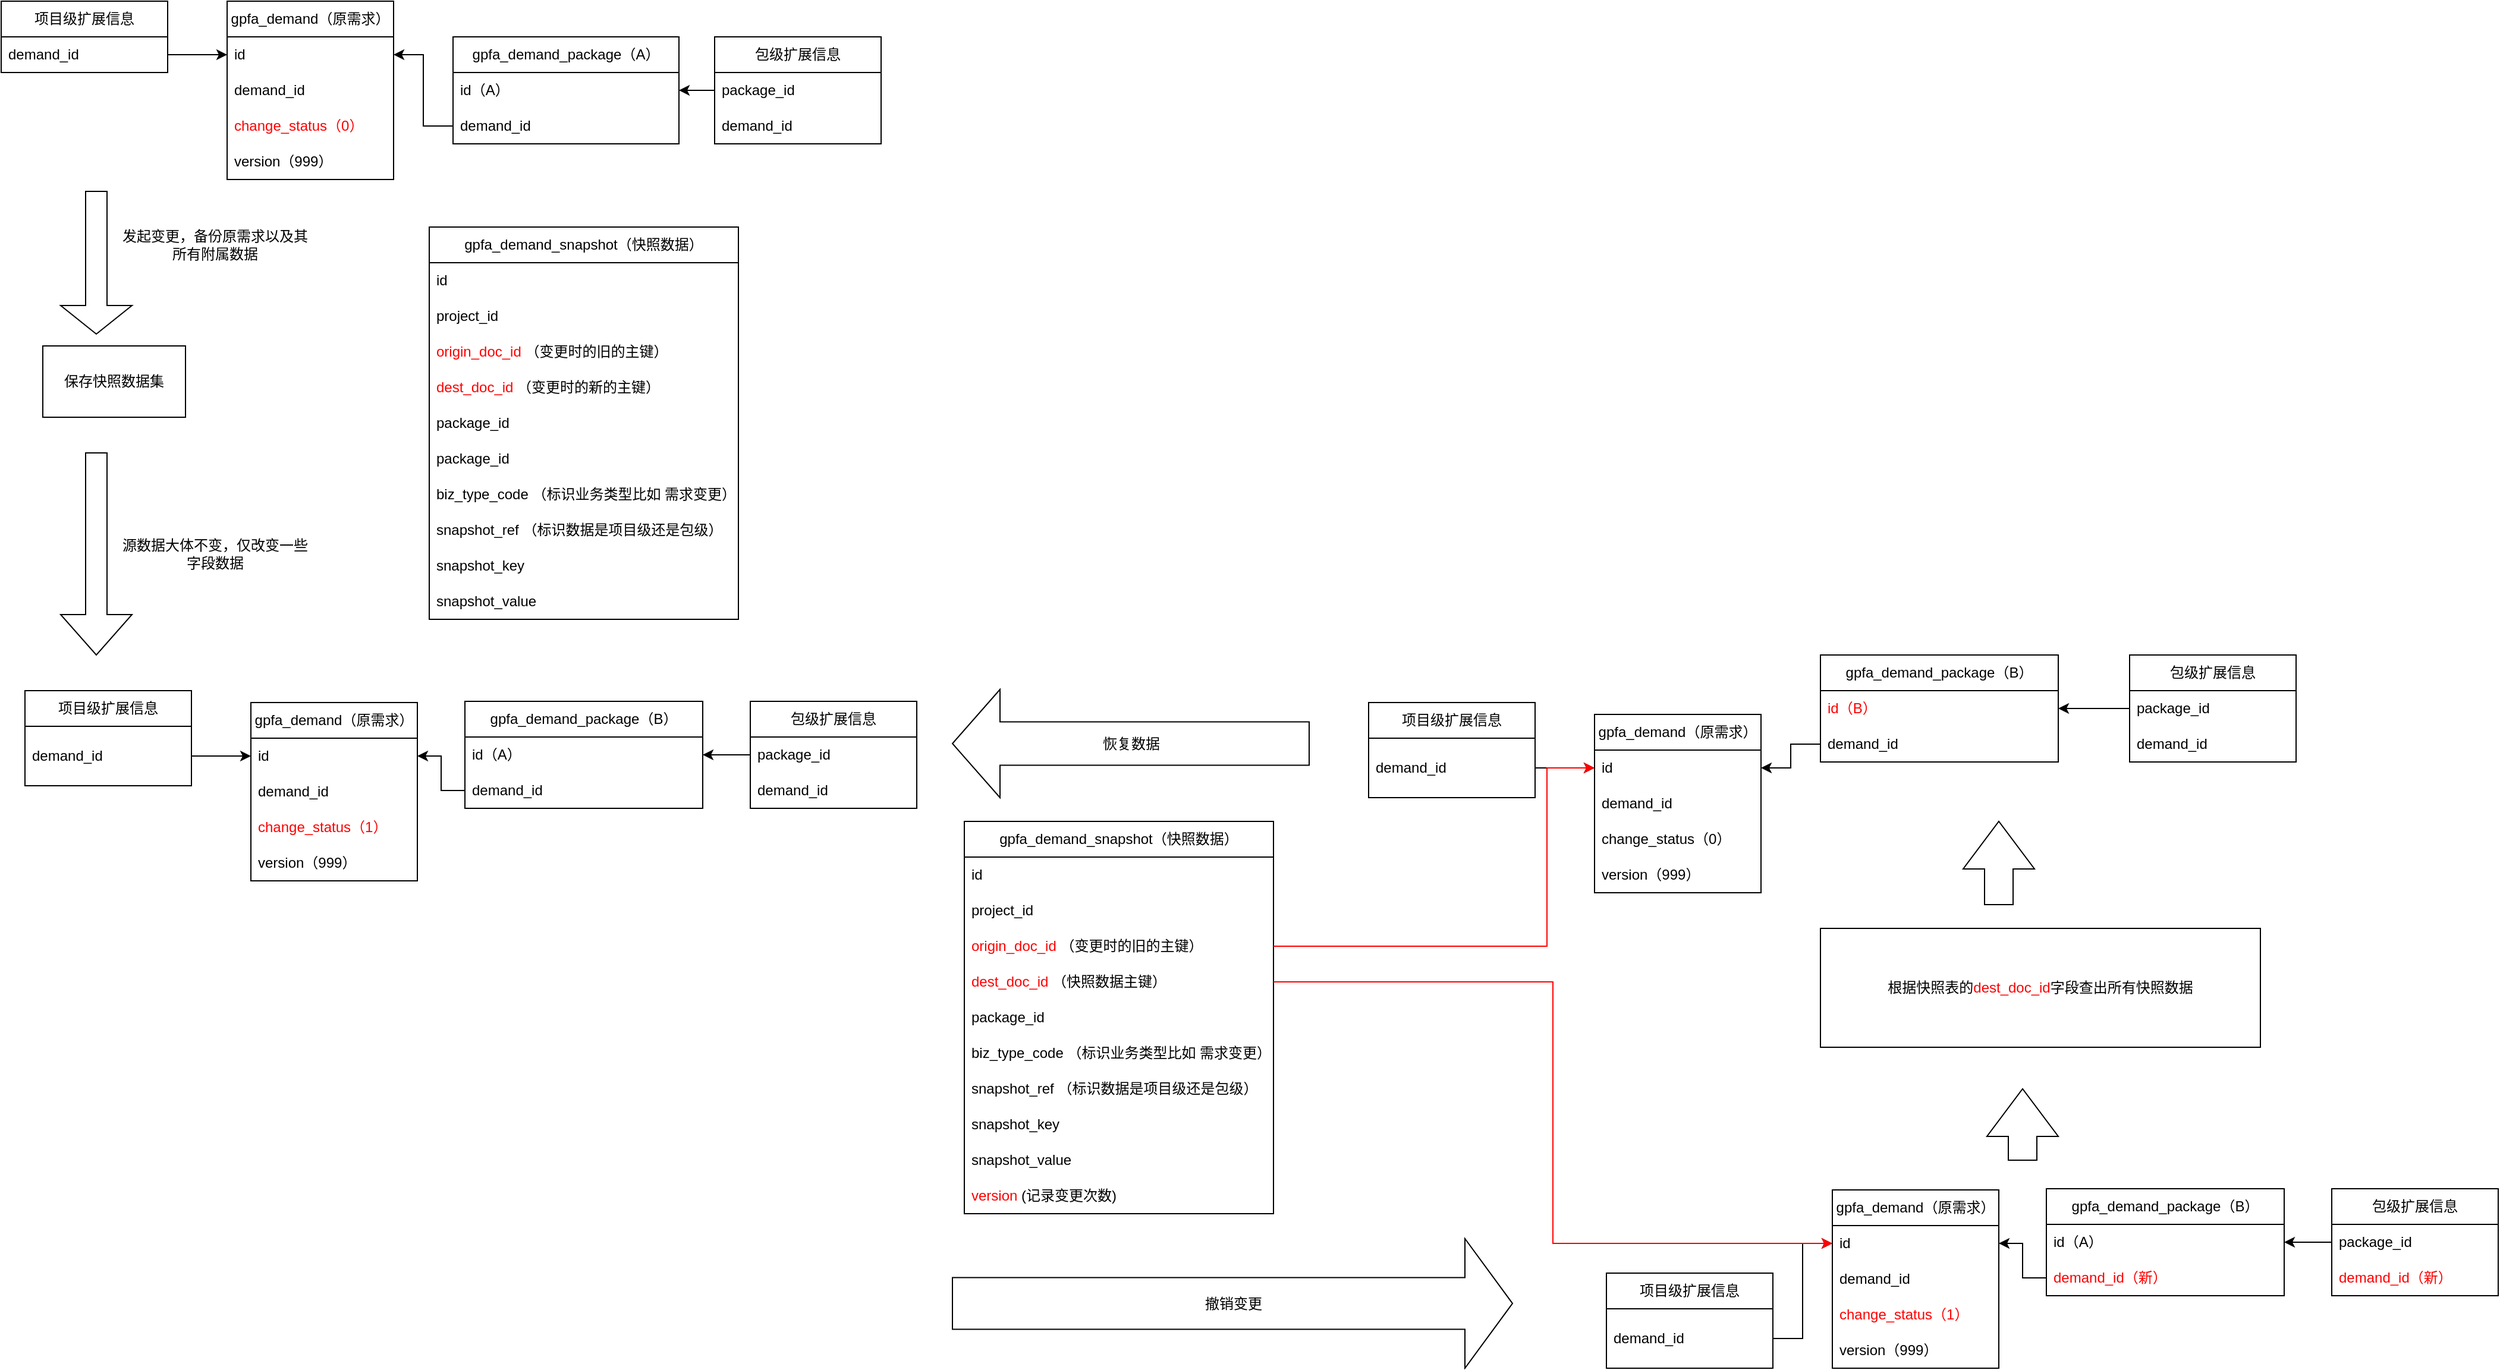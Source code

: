 <mxfile version="24.8.3">
  <diagram name="第 1 页" id="I9Ys1F_-G1VULmeVD_Wq">
    <mxGraphModel dx="2327" dy="789" grid="1" gridSize="10" guides="1" tooltips="1" connect="1" arrows="1" fold="1" page="1" pageScale="1" pageWidth="827" pageHeight="1169" math="0" shadow="0">
      <root>
        <mxCell id="0" />
        <mxCell id="1" parent="0" />
        <mxCell id="A11gRQvkqmPCRC_q29OH-1" value="gpfa_demand（原需求）" style="swimlane;fontStyle=0;childLayout=stackLayout;horizontal=1;startSize=30;horizontalStack=0;resizeParent=1;resizeParentMax=0;resizeLast=0;collapsible=1;marginBottom=0;whiteSpace=wrap;html=1;" parent="1" vertex="1">
          <mxGeometry x="150" y="50" width="140" height="150" as="geometry" />
        </mxCell>
        <mxCell id="A11gRQvkqmPCRC_q29OH-2" value="id" style="text;strokeColor=none;fillColor=none;align=left;verticalAlign=middle;spacingLeft=4;spacingRight=4;overflow=hidden;points=[[0,0.5],[1,0.5]];portConstraint=eastwest;rotatable=0;whiteSpace=wrap;html=1;" parent="A11gRQvkqmPCRC_q29OH-1" vertex="1">
          <mxGeometry y="30" width="140" height="30" as="geometry" />
        </mxCell>
        <mxCell id="A11gRQvkqmPCRC_q29OH-3" value="&lt;div&gt;demand_id&lt;/div&gt;" style="text;strokeColor=none;fillColor=none;align=left;verticalAlign=middle;spacingLeft=4;spacingRight=4;overflow=hidden;points=[[0,0.5],[1,0.5]];portConstraint=eastwest;rotatable=0;whiteSpace=wrap;html=1;" parent="A11gRQvkqmPCRC_q29OH-1" vertex="1">
          <mxGeometry y="60" width="140" height="30" as="geometry" />
        </mxCell>
        <mxCell id="A11gRQvkqmPCRC_q29OH-4" value="&lt;font color=&quot;#ff0000&quot;&gt;change_status（0）&lt;/font&gt;" style="text;strokeColor=none;fillColor=none;align=left;verticalAlign=middle;spacingLeft=4;spacingRight=4;overflow=hidden;points=[[0,0.5],[1,0.5]];portConstraint=eastwest;rotatable=0;whiteSpace=wrap;html=1;" parent="A11gRQvkqmPCRC_q29OH-1" vertex="1">
          <mxGeometry y="90" width="140" height="30" as="geometry" />
        </mxCell>
        <mxCell id="A11gRQvkqmPCRC_q29OH-44" value="version（999）" style="text;strokeColor=none;fillColor=none;align=left;verticalAlign=middle;spacingLeft=4;spacingRight=4;overflow=hidden;points=[[0,0.5],[1,0.5]];portConstraint=eastwest;rotatable=0;whiteSpace=wrap;html=1;" parent="A11gRQvkqmPCRC_q29OH-1" vertex="1">
          <mxGeometry y="120" width="140" height="30" as="geometry" />
        </mxCell>
        <mxCell id="A11gRQvkqmPCRC_q29OH-5" value="gpfa_demand_package（A）" style="swimlane;fontStyle=0;childLayout=stackLayout;horizontal=1;startSize=30;horizontalStack=0;resizeParent=1;resizeParentMax=0;resizeLast=0;collapsible=1;marginBottom=0;whiteSpace=wrap;html=1;" parent="1" vertex="1">
          <mxGeometry x="340" y="80" width="190" height="90" as="geometry" />
        </mxCell>
        <mxCell id="A11gRQvkqmPCRC_q29OH-6" value="id（A）" style="text;strokeColor=none;fillColor=none;align=left;verticalAlign=middle;spacingLeft=4;spacingRight=4;overflow=hidden;points=[[0,0.5],[1,0.5]];portConstraint=eastwest;rotatable=0;whiteSpace=wrap;html=1;" parent="A11gRQvkqmPCRC_q29OH-5" vertex="1">
          <mxGeometry y="30" width="190" height="30" as="geometry" />
        </mxCell>
        <mxCell id="A11gRQvkqmPCRC_q29OH-7" value="&lt;div&gt;demand_id&lt;/div&gt;" style="text;strokeColor=none;fillColor=none;align=left;verticalAlign=middle;spacingLeft=4;spacingRight=4;overflow=hidden;points=[[0,0.5],[1,0.5]];portConstraint=eastwest;rotatable=0;whiteSpace=wrap;html=1;" parent="A11gRQvkqmPCRC_q29OH-5" vertex="1">
          <mxGeometry y="60" width="190" height="30" as="geometry" />
        </mxCell>
        <mxCell id="A11gRQvkqmPCRC_q29OH-10" value="包级扩展信息" style="swimlane;fontStyle=0;childLayout=stackLayout;horizontal=1;startSize=30;horizontalStack=0;resizeParent=1;resizeParentMax=0;resizeLast=0;collapsible=1;marginBottom=0;whiteSpace=wrap;html=1;" parent="1" vertex="1">
          <mxGeometry x="560" y="80" width="140" height="90" as="geometry" />
        </mxCell>
        <mxCell id="A11gRQvkqmPCRC_q29OH-11" value="package_id" style="text;strokeColor=none;fillColor=none;align=left;verticalAlign=middle;spacingLeft=4;spacingRight=4;overflow=hidden;points=[[0,0.5],[1,0.5]];portConstraint=eastwest;rotatable=0;whiteSpace=wrap;html=1;" parent="A11gRQvkqmPCRC_q29OH-10" vertex="1">
          <mxGeometry y="30" width="140" height="30" as="geometry" />
        </mxCell>
        <mxCell id="A11gRQvkqmPCRC_q29OH-12" value="&lt;div&gt;demand_id&lt;/div&gt;" style="text;strokeColor=none;fillColor=none;align=left;verticalAlign=middle;spacingLeft=4;spacingRight=4;overflow=hidden;points=[[0,0.5],[1,0.5]];portConstraint=eastwest;rotatable=0;whiteSpace=wrap;html=1;" parent="A11gRQvkqmPCRC_q29OH-10" vertex="1">
          <mxGeometry y="60" width="140" height="30" as="geometry" />
        </mxCell>
        <mxCell id="A11gRQvkqmPCRC_q29OH-13" value="项目级扩展信息" style="swimlane;fontStyle=0;childLayout=stackLayout;horizontal=1;startSize=30;horizontalStack=0;resizeParent=1;resizeParentMax=0;resizeLast=0;collapsible=1;marginBottom=0;whiteSpace=wrap;html=1;" parent="1" vertex="1">
          <mxGeometry x="-40" y="50" width="140" height="60" as="geometry" />
        </mxCell>
        <mxCell id="A11gRQvkqmPCRC_q29OH-15" value="&lt;div&gt;demand_id&lt;/div&gt;" style="text;strokeColor=none;fillColor=none;align=left;verticalAlign=middle;spacingLeft=4;spacingRight=4;overflow=hidden;points=[[0,0.5],[1,0.5]];portConstraint=eastwest;rotatable=0;whiteSpace=wrap;html=1;" parent="A11gRQvkqmPCRC_q29OH-13" vertex="1">
          <mxGeometry y="30" width="140" height="30" as="geometry" />
        </mxCell>
        <mxCell id="A11gRQvkqmPCRC_q29OH-16" style="edgeStyle=orthogonalEdgeStyle;rounded=0;orthogonalLoop=1;jettySize=auto;html=1;" parent="1" source="A11gRQvkqmPCRC_q29OH-15" target="A11gRQvkqmPCRC_q29OH-2" edge="1">
          <mxGeometry relative="1" as="geometry" />
        </mxCell>
        <mxCell id="A11gRQvkqmPCRC_q29OH-18" style="edgeStyle=orthogonalEdgeStyle;rounded=0;orthogonalLoop=1;jettySize=auto;html=1;entryX=1;entryY=0.5;entryDx=0;entryDy=0;" parent="1" source="A11gRQvkqmPCRC_q29OH-7" target="A11gRQvkqmPCRC_q29OH-2" edge="1">
          <mxGeometry relative="1" as="geometry" />
        </mxCell>
        <mxCell id="A11gRQvkqmPCRC_q29OH-19" style="edgeStyle=orthogonalEdgeStyle;rounded=0;orthogonalLoop=1;jettySize=auto;html=1;" parent="1" source="A11gRQvkqmPCRC_q29OH-11" target="A11gRQvkqmPCRC_q29OH-6" edge="1">
          <mxGeometry relative="1" as="geometry" />
        </mxCell>
        <mxCell id="C_WyQ4mjt2KQoDGE2Ylt-17" value="" style="shape=singleArrow;direction=south;whiteSpace=wrap;html=1;" parent="1" vertex="1">
          <mxGeometry x="10" y="210" width="60" height="120" as="geometry" />
        </mxCell>
        <mxCell id="C_WyQ4mjt2KQoDGE2Ylt-22" value="发起变更，备份原需求以及其所有附属数据" style="text;html=1;align=center;verticalAlign=middle;whiteSpace=wrap;rounded=0;" parent="1" vertex="1">
          <mxGeometry x="60" y="240" width="160" height="30" as="geometry" />
        </mxCell>
        <mxCell id="C_WyQ4mjt2KQoDGE2Ylt-61" value="gpfa_demand（原需求）" style="swimlane;fontStyle=0;childLayout=stackLayout;horizontal=1;startSize=30;horizontalStack=0;resizeParent=1;resizeParentMax=0;resizeLast=0;collapsible=1;marginBottom=0;whiteSpace=wrap;html=1;" parent="1" vertex="1">
          <mxGeometry x="170" y="640" width="140" height="150" as="geometry" />
        </mxCell>
        <mxCell id="C_WyQ4mjt2KQoDGE2Ylt-62" value="id" style="text;strokeColor=none;fillColor=none;align=left;verticalAlign=middle;spacingLeft=4;spacingRight=4;overflow=hidden;points=[[0,0.5],[1,0.5]];portConstraint=eastwest;rotatable=0;whiteSpace=wrap;html=1;" parent="C_WyQ4mjt2KQoDGE2Ylt-61" vertex="1">
          <mxGeometry y="30" width="140" height="30" as="geometry" />
        </mxCell>
        <mxCell id="C_WyQ4mjt2KQoDGE2Ylt-63" value="&lt;div&gt;demand_id&lt;/div&gt;" style="text;strokeColor=none;fillColor=none;align=left;verticalAlign=middle;spacingLeft=4;spacingRight=4;overflow=hidden;points=[[0,0.5],[1,0.5]];portConstraint=eastwest;rotatable=0;whiteSpace=wrap;html=1;" parent="C_WyQ4mjt2KQoDGE2Ylt-61" vertex="1">
          <mxGeometry y="60" width="140" height="30" as="geometry" />
        </mxCell>
        <mxCell id="C_WyQ4mjt2KQoDGE2Ylt-64" value="&lt;font color=&quot;#ff0000&quot;&gt;change_status（1）&lt;/font&gt;" style="text;strokeColor=none;fillColor=none;align=left;verticalAlign=middle;spacingLeft=4;spacingRight=4;overflow=hidden;points=[[0,0.5],[1,0.5]];portConstraint=eastwest;rotatable=0;whiteSpace=wrap;html=1;" parent="C_WyQ4mjt2KQoDGE2Ylt-61" vertex="1">
          <mxGeometry y="90" width="140" height="30" as="geometry" />
        </mxCell>
        <mxCell id="C_WyQ4mjt2KQoDGE2Ylt-65" value="version（999）" style="text;strokeColor=none;fillColor=none;align=left;verticalAlign=middle;spacingLeft=4;spacingRight=4;overflow=hidden;points=[[0,0.5],[1,0.5]];portConstraint=eastwest;rotatable=0;whiteSpace=wrap;html=1;" parent="C_WyQ4mjt2KQoDGE2Ylt-61" vertex="1">
          <mxGeometry y="120" width="140" height="30" as="geometry" />
        </mxCell>
        <mxCell id="C_WyQ4mjt2KQoDGE2Ylt-66" value="gpfa_demand_package（B）" style="swimlane;fontStyle=0;childLayout=stackLayout;horizontal=1;startSize=30;horizontalStack=0;resizeParent=1;resizeParentMax=0;resizeLast=0;collapsible=1;marginBottom=0;whiteSpace=wrap;html=1;" parent="1" vertex="1">
          <mxGeometry x="350" y="639" width="200" height="90" as="geometry" />
        </mxCell>
        <mxCell id="C_WyQ4mjt2KQoDGE2Ylt-67" value="id（A）" style="text;strokeColor=none;fillColor=none;align=left;verticalAlign=middle;spacingLeft=4;spacingRight=4;overflow=hidden;points=[[0,0.5],[1,0.5]];portConstraint=eastwest;rotatable=0;whiteSpace=wrap;html=1;" parent="C_WyQ4mjt2KQoDGE2Ylt-66" vertex="1">
          <mxGeometry y="30" width="200" height="30" as="geometry" />
        </mxCell>
        <mxCell id="C_WyQ4mjt2KQoDGE2Ylt-68" value="&lt;div&gt;demand_id&lt;/div&gt;" style="text;strokeColor=none;fillColor=none;align=left;verticalAlign=middle;spacingLeft=4;spacingRight=4;overflow=hidden;points=[[0,0.5],[1,0.5]];portConstraint=eastwest;rotatable=0;whiteSpace=wrap;html=1;" parent="C_WyQ4mjt2KQoDGE2Ylt-66" vertex="1">
          <mxGeometry y="60" width="200" height="30" as="geometry" />
        </mxCell>
        <mxCell id="C_WyQ4mjt2KQoDGE2Ylt-69" value="包级扩展信息" style="swimlane;fontStyle=0;childLayout=stackLayout;horizontal=1;startSize=30;horizontalStack=0;resizeParent=1;resizeParentMax=0;resizeLast=0;collapsible=1;marginBottom=0;whiteSpace=wrap;html=1;" parent="1" vertex="1">
          <mxGeometry x="590" y="639" width="140" height="90" as="geometry" />
        </mxCell>
        <mxCell id="C_WyQ4mjt2KQoDGE2Ylt-70" value="package_id" style="text;strokeColor=none;fillColor=none;align=left;verticalAlign=middle;spacingLeft=4;spacingRight=4;overflow=hidden;points=[[0,0.5],[1,0.5]];portConstraint=eastwest;rotatable=0;whiteSpace=wrap;html=1;" parent="C_WyQ4mjt2KQoDGE2Ylt-69" vertex="1">
          <mxGeometry y="30" width="140" height="30" as="geometry" />
        </mxCell>
        <mxCell id="C_WyQ4mjt2KQoDGE2Ylt-71" value="&lt;div&gt;demand_id&lt;/div&gt;" style="text;strokeColor=none;fillColor=none;align=left;verticalAlign=middle;spacingLeft=4;spacingRight=4;overflow=hidden;points=[[0,0.5],[1,0.5]];portConstraint=eastwest;rotatable=0;whiteSpace=wrap;html=1;" parent="C_WyQ4mjt2KQoDGE2Ylt-69" vertex="1">
          <mxGeometry y="60" width="140" height="30" as="geometry" />
        </mxCell>
        <mxCell id="C_WyQ4mjt2KQoDGE2Ylt-72" value="项目级扩展信息" style="swimlane;fontStyle=0;childLayout=stackLayout;horizontal=1;startSize=30;horizontalStack=0;resizeParent=1;resizeParentMax=0;resizeLast=0;collapsible=1;marginBottom=0;whiteSpace=wrap;html=1;" parent="1" vertex="1">
          <mxGeometry x="-20" y="630" width="140" height="80" as="geometry" />
        </mxCell>
        <mxCell id="C_WyQ4mjt2KQoDGE2Ylt-73" value="&lt;div&gt;demand_id&lt;/div&gt;" style="text;strokeColor=none;fillColor=none;align=left;verticalAlign=middle;spacingLeft=4;spacingRight=4;overflow=hidden;points=[[0,0.5],[1,0.5]];portConstraint=eastwest;rotatable=0;whiteSpace=wrap;html=1;" parent="C_WyQ4mjt2KQoDGE2Ylt-72" vertex="1">
          <mxGeometry y="30" width="140" height="50" as="geometry" />
        </mxCell>
        <mxCell id="C_WyQ4mjt2KQoDGE2Ylt-74" style="edgeStyle=orthogonalEdgeStyle;rounded=0;orthogonalLoop=1;jettySize=auto;html=1;" parent="1" source="C_WyQ4mjt2KQoDGE2Ylt-73" target="C_WyQ4mjt2KQoDGE2Ylt-62" edge="1">
          <mxGeometry relative="1" as="geometry" />
        </mxCell>
        <mxCell id="C_WyQ4mjt2KQoDGE2Ylt-75" style="edgeStyle=orthogonalEdgeStyle;rounded=0;orthogonalLoop=1;jettySize=auto;html=1;entryX=1;entryY=0.5;entryDx=0;entryDy=0;" parent="1" source="C_WyQ4mjt2KQoDGE2Ylt-68" target="C_WyQ4mjt2KQoDGE2Ylt-62" edge="1">
          <mxGeometry relative="1" as="geometry" />
        </mxCell>
        <mxCell id="C_WyQ4mjt2KQoDGE2Ylt-76" style="edgeStyle=orthogonalEdgeStyle;rounded=0;orthogonalLoop=1;jettySize=auto;html=1;" parent="1" source="C_WyQ4mjt2KQoDGE2Ylt-70" target="C_WyQ4mjt2KQoDGE2Ylt-67" edge="1">
          <mxGeometry relative="1" as="geometry" />
        </mxCell>
        <mxCell id="C_WyQ4mjt2KQoDGE2Ylt-77" value="" style="shape=singleArrow;direction=south;whiteSpace=wrap;html=1;" parent="1" vertex="1">
          <mxGeometry x="10" y="430" width="60" height="170" as="geometry" />
        </mxCell>
        <mxCell id="7AQJ3rgcb81PWTpKVxPb-6" value="gpfa_demand_snapshot（快照数据）" style="swimlane;fontStyle=0;childLayout=stackLayout;horizontal=1;startSize=30;horizontalStack=0;resizeParent=1;resizeParentMax=0;resizeLast=0;collapsible=1;marginBottom=0;whiteSpace=wrap;html=1;" parent="1" vertex="1">
          <mxGeometry x="320" y="240" width="260" height="330" as="geometry" />
        </mxCell>
        <mxCell id="7AQJ3rgcb81PWTpKVxPb-7" value="id" style="text;strokeColor=none;fillColor=none;align=left;verticalAlign=middle;spacingLeft=4;spacingRight=4;overflow=hidden;points=[[0,0.5],[1,0.5]];portConstraint=eastwest;rotatable=0;whiteSpace=wrap;html=1;" parent="7AQJ3rgcb81PWTpKVxPb-6" vertex="1">
          <mxGeometry y="30" width="260" height="30" as="geometry" />
        </mxCell>
        <mxCell id="7AQJ3rgcb81PWTpKVxPb-8" value="project_id" style="text;strokeColor=none;fillColor=none;align=left;verticalAlign=middle;spacingLeft=4;spacingRight=4;overflow=hidden;points=[[0,0.5],[1,0.5]];portConstraint=eastwest;rotatable=0;whiteSpace=wrap;html=1;" parent="7AQJ3rgcb81PWTpKVxPb-6" vertex="1">
          <mxGeometry y="60" width="260" height="30" as="geometry" />
        </mxCell>
        <mxCell id="7AQJ3rgcb81PWTpKVxPb-11" value="&lt;font color=&quot;#ff0000&quot;&gt;origin_doc_id&lt;/font&gt; （变更时的旧的主键）" style="text;strokeColor=none;fillColor=none;align=left;verticalAlign=middle;spacingLeft=4;spacingRight=4;overflow=hidden;points=[[0,0.5],[1,0.5]];portConstraint=eastwest;rotatable=0;whiteSpace=wrap;html=1;" parent="7AQJ3rgcb81PWTpKVxPb-6" vertex="1">
          <mxGeometry y="90" width="260" height="30" as="geometry" />
        </mxCell>
        <mxCell id="7AQJ3rgcb81PWTpKVxPb-10" value="&lt;font color=&quot;#ff0000&quot;&gt;dest_doc_id&lt;/font&gt; （变更时的新的主键）" style="text;strokeColor=none;fillColor=none;align=left;verticalAlign=middle;spacingLeft=4;spacingRight=4;overflow=hidden;points=[[0,0.5],[1,0.5]];portConstraint=eastwest;rotatable=0;whiteSpace=wrap;html=1;" parent="7AQJ3rgcb81PWTpKVxPb-6" vertex="1">
          <mxGeometry y="120" width="260" height="30" as="geometry" />
        </mxCell>
        <mxCell id="7AQJ3rgcb81PWTpKVxPb-16" value="package_id" style="text;strokeColor=none;fillColor=none;align=left;verticalAlign=middle;spacingLeft=4;spacingRight=4;overflow=hidden;points=[[0,0.5],[1,0.5]];portConstraint=eastwest;rotatable=0;whiteSpace=wrap;html=1;" parent="7AQJ3rgcb81PWTpKVxPb-6" vertex="1">
          <mxGeometry y="150" width="260" height="30" as="geometry" />
        </mxCell>
        <mxCell id="-rqEUNTvisuXsaE-r4DA-5" value="package_id" style="text;strokeColor=none;fillColor=none;align=left;verticalAlign=middle;spacingLeft=4;spacingRight=4;overflow=hidden;points=[[0,0.5],[1,0.5]];portConstraint=eastwest;rotatable=0;whiteSpace=wrap;html=1;" parent="7AQJ3rgcb81PWTpKVxPb-6" vertex="1">
          <mxGeometry y="180" width="260" height="30" as="geometry" />
        </mxCell>
        <mxCell id="7AQJ3rgcb81PWTpKVxPb-35" value="biz_type_code （标识业务类型比如 需求变更）" style="text;strokeColor=none;fillColor=none;align=left;verticalAlign=middle;spacingLeft=4;spacingRight=4;overflow=hidden;points=[[0,0.5],[1,0.5]];portConstraint=eastwest;rotatable=0;whiteSpace=wrap;html=1;" parent="7AQJ3rgcb81PWTpKVxPb-6" vertex="1">
          <mxGeometry y="210" width="260" height="30" as="geometry" />
        </mxCell>
        <mxCell id="7AQJ3rgcb81PWTpKVxPb-18" value="snapshot_ref （标识数据是项目级还是包级）" style="text;strokeColor=none;fillColor=none;align=left;verticalAlign=middle;spacingLeft=4;spacingRight=4;overflow=hidden;points=[[0,0.5],[1,0.5]];portConstraint=eastwest;rotatable=0;whiteSpace=wrap;html=1;" parent="7AQJ3rgcb81PWTpKVxPb-6" vertex="1">
          <mxGeometry y="240" width="260" height="30" as="geometry" />
        </mxCell>
        <mxCell id="7AQJ3rgcb81PWTpKVxPb-19" value="snapshot_key" style="text;strokeColor=none;fillColor=none;align=left;verticalAlign=middle;spacingLeft=4;spacingRight=4;overflow=hidden;points=[[0,0.5],[1,0.5]];portConstraint=eastwest;rotatable=0;whiteSpace=wrap;html=1;" parent="7AQJ3rgcb81PWTpKVxPb-6" vertex="1">
          <mxGeometry y="270" width="260" height="30" as="geometry" />
        </mxCell>
        <mxCell id="7AQJ3rgcb81PWTpKVxPb-20" value="snapshot_value" style="text;strokeColor=none;fillColor=none;align=left;verticalAlign=middle;spacingLeft=4;spacingRight=4;overflow=hidden;points=[[0,0.5],[1,0.5]];portConstraint=eastwest;rotatable=0;whiteSpace=wrap;html=1;" parent="7AQJ3rgcb81PWTpKVxPb-6" vertex="1">
          <mxGeometry y="300" width="260" height="30" as="geometry" />
        </mxCell>
        <mxCell id="7AQJ3rgcb81PWTpKVxPb-21" value="保存快照数据集" style="rounded=0;whiteSpace=wrap;html=1;" parent="1" vertex="1">
          <mxGeometry x="-5" y="340" width="120" height="60" as="geometry" />
        </mxCell>
        <mxCell id="7AQJ3rgcb81PWTpKVxPb-25" value="gpfa_demand_snapshot（快照数据）" style="swimlane;fontStyle=0;childLayout=stackLayout;horizontal=1;startSize=30;horizontalStack=0;resizeParent=1;resizeParentMax=0;resizeLast=0;collapsible=1;marginBottom=0;whiteSpace=wrap;html=1;" parent="1" vertex="1">
          <mxGeometry x="770" y="740" width="260" height="330" as="geometry" />
        </mxCell>
        <mxCell id="7AQJ3rgcb81PWTpKVxPb-26" value="id" style="text;strokeColor=none;fillColor=none;align=left;verticalAlign=middle;spacingLeft=4;spacingRight=4;overflow=hidden;points=[[0,0.5],[1,0.5]];portConstraint=eastwest;rotatable=0;whiteSpace=wrap;html=1;" parent="7AQJ3rgcb81PWTpKVxPb-25" vertex="1">
          <mxGeometry y="30" width="260" height="30" as="geometry" />
        </mxCell>
        <mxCell id="7AQJ3rgcb81PWTpKVxPb-27" value="project_id" style="text;strokeColor=none;fillColor=none;align=left;verticalAlign=middle;spacingLeft=4;spacingRight=4;overflow=hidden;points=[[0,0.5],[1,0.5]];portConstraint=eastwest;rotatable=0;whiteSpace=wrap;html=1;" parent="7AQJ3rgcb81PWTpKVxPb-25" vertex="1">
          <mxGeometry y="60" width="260" height="30" as="geometry" />
        </mxCell>
        <mxCell id="7AQJ3rgcb81PWTpKVxPb-28" value="&lt;font color=&quot;#ff0000&quot;&gt;origin_doc_id&lt;/font&gt; （变更时的旧的主键）" style="text;strokeColor=none;fillColor=none;align=left;verticalAlign=middle;spacingLeft=4;spacingRight=4;overflow=hidden;points=[[0,0.5],[1,0.5]];portConstraint=eastwest;rotatable=0;whiteSpace=wrap;html=1;" parent="7AQJ3rgcb81PWTpKVxPb-25" vertex="1">
          <mxGeometry y="90" width="260" height="30" as="geometry" />
        </mxCell>
        <mxCell id="7AQJ3rgcb81PWTpKVxPb-29" value="&lt;font color=&quot;#ff0000&quot;&gt;dest_doc_id&lt;/font&gt; （快照数据主键）" style="text;strokeColor=none;fillColor=none;align=left;verticalAlign=middle;spacingLeft=4;spacingRight=4;overflow=hidden;points=[[0,0.5],[1,0.5]];portConstraint=eastwest;rotatable=0;whiteSpace=wrap;html=1;" parent="7AQJ3rgcb81PWTpKVxPb-25" vertex="1">
          <mxGeometry y="120" width="260" height="30" as="geometry" />
        </mxCell>
        <mxCell id="7AQJ3rgcb81PWTpKVxPb-30" value="package_id" style="text;strokeColor=none;fillColor=none;align=left;verticalAlign=middle;spacingLeft=4;spacingRight=4;overflow=hidden;points=[[0,0.5],[1,0.5]];portConstraint=eastwest;rotatable=0;whiteSpace=wrap;html=1;" parent="7AQJ3rgcb81PWTpKVxPb-25" vertex="1">
          <mxGeometry y="150" width="260" height="30" as="geometry" />
        </mxCell>
        <mxCell id="7AQJ3rgcb81PWTpKVxPb-36" value="biz_type_code （标识业务类型比如 需求变更）" style="text;strokeColor=none;fillColor=none;align=left;verticalAlign=middle;spacingLeft=4;spacingRight=4;overflow=hidden;points=[[0,0.5],[1,0.5]];portConstraint=eastwest;rotatable=0;whiteSpace=wrap;html=1;" parent="7AQJ3rgcb81PWTpKVxPb-25" vertex="1">
          <mxGeometry y="180" width="260" height="30" as="geometry" />
        </mxCell>
        <mxCell id="7AQJ3rgcb81PWTpKVxPb-31" value="snapshot_ref （标识数据是项目级还是包级）" style="text;strokeColor=none;fillColor=none;align=left;verticalAlign=middle;spacingLeft=4;spacingRight=4;overflow=hidden;points=[[0,0.5],[1,0.5]];portConstraint=eastwest;rotatable=0;whiteSpace=wrap;html=1;" parent="7AQJ3rgcb81PWTpKVxPb-25" vertex="1">
          <mxGeometry y="210" width="260" height="30" as="geometry" />
        </mxCell>
        <mxCell id="7AQJ3rgcb81PWTpKVxPb-32" value="snapshot_key" style="text;strokeColor=none;fillColor=none;align=left;verticalAlign=middle;spacingLeft=4;spacingRight=4;overflow=hidden;points=[[0,0.5],[1,0.5]];portConstraint=eastwest;rotatable=0;whiteSpace=wrap;html=1;" parent="7AQJ3rgcb81PWTpKVxPb-25" vertex="1">
          <mxGeometry y="240" width="260" height="30" as="geometry" />
        </mxCell>
        <mxCell id="7AQJ3rgcb81PWTpKVxPb-33" value="snapshot_value" style="text;strokeColor=none;fillColor=none;align=left;verticalAlign=middle;spacingLeft=4;spacingRight=4;overflow=hidden;points=[[0,0.5],[1,0.5]];portConstraint=eastwest;rotatable=0;whiteSpace=wrap;html=1;" parent="7AQJ3rgcb81PWTpKVxPb-25" vertex="1">
          <mxGeometry y="270" width="260" height="30" as="geometry" />
        </mxCell>
        <mxCell id="3mZpKDukq1RSwLRioYTV-1" value="&lt;font color=&quot;#ff0000&quot;&gt;version&lt;/font&gt; (记录变更次数)" style="text;strokeColor=none;fillColor=none;align=left;verticalAlign=middle;spacingLeft=4;spacingRight=4;overflow=hidden;points=[[0,0.5],[1,0.5]];portConstraint=eastwest;rotatable=0;whiteSpace=wrap;html=1;" vertex="1" parent="7AQJ3rgcb81PWTpKVxPb-25">
          <mxGeometry y="300" width="260" height="30" as="geometry" />
        </mxCell>
        <mxCell id="7AQJ3rgcb81PWTpKVxPb-42" value="撤销变更" style="html=1;shadow=0;dashed=0;align=center;verticalAlign=middle;shape=mxgraph.arrows2.arrow;dy=0.6;dx=40;notch=0;" parent="1" vertex="1">
          <mxGeometry x="760" y="1091" width="471" height="109" as="geometry" />
        </mxCell>
        <mxCell id="7AQJ3rgcb81PWTpKVxPb-43" value="gpfa_demand（原需求）" style="swimlane;fontStyle=0;childLayout=stackLayout;horizontal=1;startSize=30;horizontalStack=0;resizeParent=1;resizeParentMax=0;resizeLast=0;collapsible=1;marginBottom=0;whiteSpace=wrap;html=1;" parent="1" vertex="1">
          <mxGeometry x="1500" y="1050" width="140" height="150" as="geometry" />
        </mxCell>
        <mxCell id="7AQJ3rgcb81PWTpKVxPb-44" value="id" style="text;strokeColor=none;fillColor=none;align=left;verticalAlign=middle;spacingLeft=4;spacingRight=4;overflow=hidden;points=[[0,0.5],[1,0.5]];portConstraint=eastwest;rotatable=0;whiteSpace=wrap;html=1;" parent="7AQJ3rgcb81PWTpKVxPb-43" vertex="1">
          <mxGeometry y="30" width="140" height="30" as="geometry" />
        </mxCell>
        <mxCell id="7AQJ3rgcb81PWTpKVxPb-45" value="&lt;div&gt;demand_id&lt;/div&gt;" style="text;strokeColor=none;fillColor=none;align=left;verticalAlign=middle;spacingLeft=4;spacingRight=4;overflow=hidden;points=[[0,0.5],[1,0.5]];portConstraint=eastwest;rotatable=0;whiteSpace=wrap;html=1;" parent="7AQJ3rgcb81PWTpKVxPb-43" vertex="1">
          <mxGeometry y="60" width="140" height="30" as="geometry" />
        </mxCell>
        <mxCell id="7AQJ3rgcb81PWTpKVxPb-46" value="&lt;font color=&quot;#ff0000&quot;&gt;change_status（1）&lt;/font&gt;" style="text;strokeColor=none;fillColor=none;align=left;verticalAlign=middle;spacingLeft=4;spacingRight=4;overflow=hidden;points=[[0,0.5],[1,0.5]];portConstraint=eastwest;rotatable=0;whiteSpace=wrap;html=1;" parent="7AQJ3rgcb81PWTpKVxPb-43" vertex="1">
          <mxGeometry y="90" width="140" height="30" as="geometry" />
        </mxCell>
        <mxCell id="7AQJ3rgcb81PWTpKVxPb-47" value="version（999）" style="text;strokeColor=none;fillColor=none;align=left;verticalAlign=middle;spacingLeft=4;spacingRight=4;overflow=hidden;points=[[0,0.5],[1,0.5]];portConstraint=eastwest;rotatable=0;whiteSpace=wrap;html=1;" parent="7AQJ3rgcb81PWTpKVxPb-43" vertex="1">
          <mxGeometry y="120" width="140" height="30" as="geometry" />
        </mxCell>
        <mxCell id="7AQJ3rgcb81PWTpKVxPb-48" value="gpfa_demand_package（B）" style="swimlane;fontStyle=0;childLayout=stackLayout;horizontal=1;startSize=30;horizontalStack=0;resizeParent=1;resizeParentMax=0;resizeLast=0;collapsible=1;marginBottom=0;whiteSpace=wrap;html=1;" parent="1" vertex="1">
          <mxGeometry x="1680" y="1049" width="200" height="90" as="geometry" />
        </mxCell>
        <mxCell id="7AQJ3rgcb81PWTpKVxPb-49" value="id（A）" style="text;strokeColor=none;fillColor=none;align=left;verticalAlign=middle;spacingLeft=4;spacingRight=4;overflow=hidden;points=[[0,0.5],[1,0.5]];portConstraint=eastwest;rotatable=0;whiteSpace=wrap;html=1;" parent="7AQJ3rgcb81PWTpKVxPb-48" vertex="1">
          <mxGeometry y="30" width="200" height="30" as="geometry" />
        </mxCell>
        <mxCell id="7AQJ3rgcb81PWTpKVxPb-50" value="&lt;div&gt;&lt;font color=&quot;#ff0000&quot;&gt;demand_id（新）&lt;/font&gt;&lt;/div&gt;" style="text;strokeColor=none;fillColor=none;align=left;verticalAlign=middle;spacingLeft=4;spacingRight=4;overflow=hidden;points=[[0,0.5],[1,0.5]];portConstraint=eastwest;rotatable=0;whiteSpace=wrap;html=1;" parent="7AQJ3rgcb81PWTpKVxPb-48" vertex="1">
          <mxGeometry y="60" width="200" height="30" as="geometry" />
        </mxCell>
        <mxCell id="7AQJ3rgcb81PWTpKVxPb-51" value="包级扩展信息" style="swimlane;fontStyle=0;childLayout=stackLayout;horizontal=1;startSize=30;horizontalStack=0;resizeParent=1;resizeParentMax=0;resizeLast=0;collapsible=1;marginBottom=0;whiteSpace=wrap;html=1;" parent="1" vertex="1">
          <mxGeometry x="1920" y="1049" width="140" height="90" as="geometry" />
        </mxCell>
        <mxCell id="7AQJ3rgcb81PWTpKVxPb-52" value="package_id" style="text;strokeColor=none;fillColor=none;align=left;verticalAlign=middle;spacingLeft=4;spacingRight=4;overflow=hidden;points=[[0,0.5],[1,0.5]];portConstraint=eastwest;rotatable=0;whiteSpace=wrap;html=1;" parent="7AQJ3rgcb81PWTpKVxPb-51" vertex="1">
          <mxGeometry y="30" width="140" height="30" as="geometry" />
        </mxCell>
        <mxCell id="7AQJ3rgcb81PWTpKVxPb-53" value="&lt;div&gt;&lt;font color=&quot;#ff0000&quot;&gt;demand_id（新）&lt;/font&gt;&lt;/div&gt;" style="text;strokeColor=none;fillColor=none;align=left;verticalAlign=middle;spacingLeft=4;spacingRight=4;overflow=hidden;points=[[0,0.5],[1,0.5]];portConstraint=eastwest;rotatable=0;whiteSpace=wrap;html=1;" parent="7AQJ3rgcb81PWTpKVxPb-51" vertex="1">
          <mxGeometry y="60" width="140" height="30" as="geometry" />
        </mxCell>
        <mxCell id="7AQJ3rgcb81PWTpKVxPb-54" value="项目级扩展信息" style="swimlane;fontStyle=0;childLayout=stackLayout;horizontal=1;startSize=30;horizontalStack=0;resizeParent=1;resizeParentMax=0;resizeLast=0;collapsible=1;marginBottom=0;whiteSpace=wrap;html=1;" parent="1" vertex="1">
          <mxGeometry x="1310" y="1120" width="140" height="80" as="geometry" />
        </mxCell>
        <mxCell id="7AQJ3rgcb81PWTpKVxPb-55" value="&lt;div&gt;demand_id&lt;/div&gt;" style="text;strokeColor=none;fillColor=none;align=left;verticalAlign=middle;spacingLeft=4;spacingRight=4;overflow=hidden;points=[[0,0.5],[1,0.5]];portConstraint=eastwest;rotatable=0;whiteSpace=wrap;html=1;" parent="7AQJ3rgcb81PWTpKVxPb-54" vertex="1">
          <mxGeometry y="30" width="140" height="50" as="geometry" />
        </mxCell>
        <mxCell id="7AQJ3rgcb81PWTpKVxPb-56" style="edgeStyle=orthogonalEdgeStyle;rounded=0;orthogonalLoop=1;jettySize=auto;html=1;" parent="1" source="7AQJ3rgcb81PWTpKVxPb-55" target="7AQJ3rgcb81PWTpKVxPb-44" edge="1">
          <mxGeometry relative="1" as="geometry" />
        </mxCell>
        <mxCell id="7AQJ3rgcb81PWTpKVxPb-57" style="edgeStyle=orthogonalEdgeStyle;rounded=0;orthogonalLoop=1;jettySize=auto;html=1;entryX=1;entryY=0.5;entryDx=0;entryDy=0;" parent="1" source="7AQJ3rgcb81PWTpKVxPb-50" target="7AQJ3rgcb81PWTpKVxPb-44" edge="1">
          <mxGeometry relative="1" as="geometry" />
        </mxCell>
        <mxCell id="7AQJ3rgcb81PWTpKVxPb-58" style="edgeStyle=orthogonalEdgeStyle;rounded=0;orthogonalLoop=1;jettySize=auto;html=1;" parent="1" source="7AQJ3rgcb81PWTpKVxPb-52" target="7AQJ3rgcb81PWTpKVxPb-49" edge="1">
          <mxGeometry relative="1" as="geometry" />
        </mxCell>
        <mxCell id="7AQJ3rgcb81PWTpKVxPb-59" value="根据快照表的&lt;font color=&quot;#ff0000&quot;&gt;dest_doc_id&lt;/font&gt;字段查出所有快照数据" style="rounded=0;whiteSpace=wrap;html=1;" parent="1" vertex="1">
          <mxGeometry x="1490" y="830" width="370" height="100" as="geometry" />
        </mxCell>
        <mxCell id="7AQJ3rgcb81PWTpKVxPb-104" value="gpfa_demand（原需求）" style="swimlane;fontStyle=0;childLayout=stackLayout;horizontal=1;startSize=30;horizontalStack=0;resizeParent=1;resizeParentMax=0;resizeLast=0;collapsible=1;marginBottom=0;whiteSpace=wrap;html=1;" parent="1" vertex="1">
          <mxGeometry x="1300" y="650" width="140" height="150" as="geometry" />
        </mxCell>
        <mxCell id="7AQJ3rgcb81PWTpKVxPb-105" value="id" style="text;strokeColor=none;fillColor=none;align=left;verticalAlign=middle;spacingLeft=4;spacingRight=4;overflow=hidden;points=[[0,0.5],[1,0.5]];portConstraint=eastwest;rotatable=0;whiteSpace=wrap;html=1;" parent="7AQJ3rgcb81PWTpKVxPb-104" vertex="1">
          <mxGeometry y="30" width="140" height="30" as="geometry" />
        </mxCell>
        <mxCell id="7AQJ3rgcb81PWTpKVxPb-106" value="&lt;div&gt;demand_id&lt;/div&gt;" style="text;strokeColor=none;fillColor=none;align=left;verticalAlign=middle;spacingLeft=4;spacingRight=4;overflow=hidden;points=[[0,0.5],[1,0.5]];portConstraint=eastwest;rotatable=0;whiteSpace=wrap;html=1;" parent="7AQJ3rgcb81PWTpKVxPb-104" vertex="1">
          <mxGeometry y="60" width="140" height="30" as="geometry" />
        </mxCell>
        <mxCell id="7AQJ3rgcb81PWTpKVxPb-107" value="change_status（0）" style="text;strokeColor=none;fillColor=none;align=left;verticalAlign=middle;spacingLeft=4;spacingRight=4;overflow=hidden;points=[[0,0.5],[1,0.5]];portConstraint=eastwest;rotatable=0;whiteSpace=wrap;html=1;" parent="7AQJ3rgcb81PWTpKVxPb-104" vertex="1">
          <mxGeometry y="90" width="140" height="30" as="geometry" />
        </mxCell>
        <mxCell id="7AQJ3rgcb81PWTpKVxPb-108" value="version（999）" style="text;strokeColor=none;fillColor=none;align=left;verticalAlign=middle;spacingLeft=4;spacingRight=4;overflow=hidden;points=[[0,0.5],[1,0.5]];portConstraint=eastwest;rotatable=0;whiteSpace=wrap;html=1;" parent="7AQJ3rgcb81PWTpKVxPb-104" vertex="1">
          <mxGeometry y="120" width="140" height="30" as="geometry" />
        </mxCell>
        <mxCell id="7AQJ3rgcb81PWTpKVxPb-109" value="gpfa_demand_package（B）" style="swimlane;fontStyle=0;childLayout=stackLayout;horizontal=1;startSize=30;horizontalStack=0;resizeParent=1;resizeParentMax=0;resizeLast=0;collapsible=1;marginBottom=0;whiteSpace=wrap;html=1;" parent="1" vertex="1">
          <mxGeometry x="1490" y="600" width="200" height="90" as="geometry" />
        </mxCell>
        <mxCell id="7AQJ3rgcb81PWTpKVxPb-110" value="&lt;font color=&quot;#ff0000&quot;&gt;id（B）&lt;/font&gt;" style="text;strokeColor=none;fillColor=none;align=left;verticalAlign=middle;spacingLeft=4;spacingRight=4;overflow=hidden;points=[[0,0.5],[1,0.5]];portConstraint=eastwest;rotatable=0;whiteSpace=wrap;html=1;" parent="7AQJ3rgcb81PWTpKVxPb-109" vertex="1">
          <mxGeometry y="30" width="200" height="30" as="geometry" />
        </mxCell>
        <mxCell id="7AQJ3rgcb81PWTpKVxPb-111" value="&lt;div&gt;demand_id&lt;/div&gt;" style="text;strokeColor=none;fillColor=none;align=left;verticalAlign=middle;spacingLeft=4;spacingRight=4;overflow=hidden;points=[[0,0.5],[1,0.5]];portConstraint=eastwest;rotatable=0;whiteSpace=wrap;html=1;" parent="7AQJ3rgcb81PWTpKVxPb-109" vertex="1">
          <mxGeometry y="60" width="200" height="30" as="geometry" />
        </mxCell>
        <mxCell id="7AQJ3rgcb81PWTpKVxPb-112" value="包级扩展信息" style="swimlane;fontStyle=0;childLayout=stackLayout;horizontal=1;startSize=30;horizontalStack=0;resizeParent=1;resizeParentMax=0;resizeLast=0;collapsible=1;marginBottom=0;whiteSpace=wrap;html=1;" parent="1" vertex="1">
          <mxGeometry x="1750" y="600" width="140" height="90" as="geometry" />
        </mxCell>
        <mxCell id="7AQJ3rgcb81PWTpKVxPb-113" value="package_id" style="text;strokeColor=none;fillColor=none;align=left;verticalAlign=middle;spacingLeft=4;spacingRight=4;overflow=hidden;points=[[0,0.5],[1,0.5]];portConstraint=eastwest;rotatable=0;whiteSpace=wrap;html=1;" parent="7AQJ3rgcb81PWTpKVxPb-112" vertex="1">
          <mxGeometry y="30" width="140" height="30" as="geometry" />
        </mxCell>
        <mxCell id="7AQJ3rgcb81PWTpKVxPb-114" value="&lt;div&gt;demand_id&lt;/div&gt;" style="text;strokeColor=none;fillColor=none;align=left;verticalAlign=middle;spacingLeft=4;spacingRight=4;overflow=hidden;points=[[0,0.5],[1,0.5]];portConstraint=eastwest;rotatable=0;whiteSpace=wrap;html=1;" parent="7AQJ3rgcb81PWTpKVxPb-112" vertex="1">
          <mxGeometry y="60" width="140" height="30" as="geometry" />
        </mxCell>
        <mxCell id="7AQJ3rgcb81PWTpKVxPb-115" value="项目级扩展信息" style="swimlane;fontStyle=0;childLayout=stackLayout;horizontal=1;startSize=30;horizontalStack=0;resizeParent=1;resizeParentMax=0;resizeLast=0;collapsible=1;marginBottom=0;whiteSpace=wrap;html=1;" parent="1" vertex="1">
          <mxGeometry x="1110" y="640" width="140" height="80" as="geometry" />
        </mxCell>
        <mxCell id="7AQJ3rgcb81PWTpKVxPb-116" value="&lt;div&gt;demand_id&lt;/div&gt;" style="text;strokeColor=none;fillColor=none;align=left;verticalAlign=middle;spacingLeft=4;spacingRight=4;overflow=hidden;points=[[0,0.5],[1,0.5]];portConstraint=eastwest;rotatable=0;whiteSpace=wrap;html=1;" parent="7AQJ3rgcb81PWTpKVxPb-115" vertex="1">
          <mxGeometry y="30" width="140" height="50" as="geometry" />
        </mxCell>
        <mxCell id="7AQJ3rgcb81PWTpKVxPb-117" style="edgeStyle=orthogonalEdgeStyle;rounded=0;orthogonalLoop=1;jettySize=auto;html=1;" parent="1" source="7AQJ3rgcb81PWTpKVxPb-116" target="7AQJ3rgcb81PWTpKVxPb-105" edge="1">
          <mxGeometry relative="1" as="geometry" />
        </mxCell>
        <mxCell id="7AQJ3rgcb81PWTpKVxPb-118" style="edgeStyle=orthogonalEdgeStyle;rounded=0;orthogonalLoop=1;jettySize=auto;html=1;entryX=1;entryY=0.5;entryDx=0;entryDy=0;" parent="1" source="7AQJ3rgcb81PWTpKVxPb-111" target="7AQJ3rgcb81PWTpKVxPb-105" edge="1">
          <mxGeometry relative="1" as="geometry" />
        </mxCell>
        <mxCell id="7AQJ3rgcb81PWTpKVxPb-119" style="edgeStyle=orthogonalEdgeStyle;rounded=0;orthogonalLoop=1;jettySize=auto;html=1;" parent="1" source="7AQJ3rgcb81PWTpKVxPb-113" target="7AQJ3rgcb81PWTpKVxPb-110" edge="1">
          <mxGeometry relative="1" as="geometry" />
        </mxCell>
        <mxCell id="7AQJ3rgcb81PWTpKVxPb-120" value="恢复数据" style="html=1;shadow=0;dashed=0;align=center;verticalAlign=middle;shape=mxgraph.arrows2.arrow;dy=0.6;dx=40;flipH=1;notch=0;" parent="1" vertex="1">
          <mxGeometry x="760" y="629" width="300" height="91" as="geometry" />
        </mxCell>
        <mxCell id="7AQJ3rgcb81PWTpKVxPb-122" value="" style="html=1;shadow=0;dashed=0;align=center;verticalAlign=middle;shape=mxgraph.arrows2.arrow;dy=0.6;dx=40;direction=north;notch=0;" parent="1" vertex="1">
          <mxGeometry x="1630" y="965" width="60" height="60" as="geometry" />
        </mxCell>
        <mxCell id="7AQJ3rgcb81PWTpKVxPb-123" value="" style="html=1;shadow=0;dashed=0;align=center;verticalAlign=middle;shape=mxgraph.arrows2.arrow;dy=0.6;dx=40;direction=north;notch=0;" parent="1" vertex="1">
          <mxGeometry x="1610" y="740" width="60" height="70" as="geometry" />
        </mxCell>
        <mxCell id="7AQJ3rgcb81PWTpKVxPb-124" style="edgeStyle=orthogonalEdgeStyle;rounded=0;orthogonalLoop=1;jettySize=auto;html=1;exitX=1;exitY=0.5;exitDx=0;exitDy=0;entryX=0;entryY=0.5;entryDx=0;entryDy=0;strokeColor=#ff0000;" parent="1" source="7AQJ3rgcb81PWTpKVxPb-28" target="7AQJ3rgcb81PWTpKVxPb-105" edge="1">
          <mxGeometry relative="1" as="geometry">
            <Array as="points">
              <mxPoint x="1260" y="845" />
              <mxPoint x="1260" y="695" />
            </Array>
          </mxGeometry>
        </mxCell>
        <mxCell id="7AQJ3rgcb81PWTpKVxPb-126" style="edgeStyle=orthogonalEdgeStyle;rounded=0;orthogonalLoop=1;jettySize=auto;html=1;exitX=1;exitY=0.5;exitDx=0;exitDy=0;entryX=0;entryY=0.5;entryDx=0;entryDy=0;strokeColor=#ff0000;" parent="1" source="7AQJ3rgcb81PWTpKVxPb-29" target="7AQJ3rgcb81PWTpKVxPb-44" edge="1">
          <mxGeometry relative="1" as="geometry" />
        </mxCell>
        <mxCell id="-rqEUNTvisuXsaE-r4DA-1" value="源数据大体不变，仅改变一些字段数据" style="text;html=1;align=center;verticalAlign=middle;whiteSpace=wrap;rounded=0;" parent="1" vertex="1">
          <mxGeometry x="60" y="500" width="160" height="30" as="geometry" />
        </mxCell>
      </root>
    </mxGraphModel>
  </diagram>
</mxfile>
